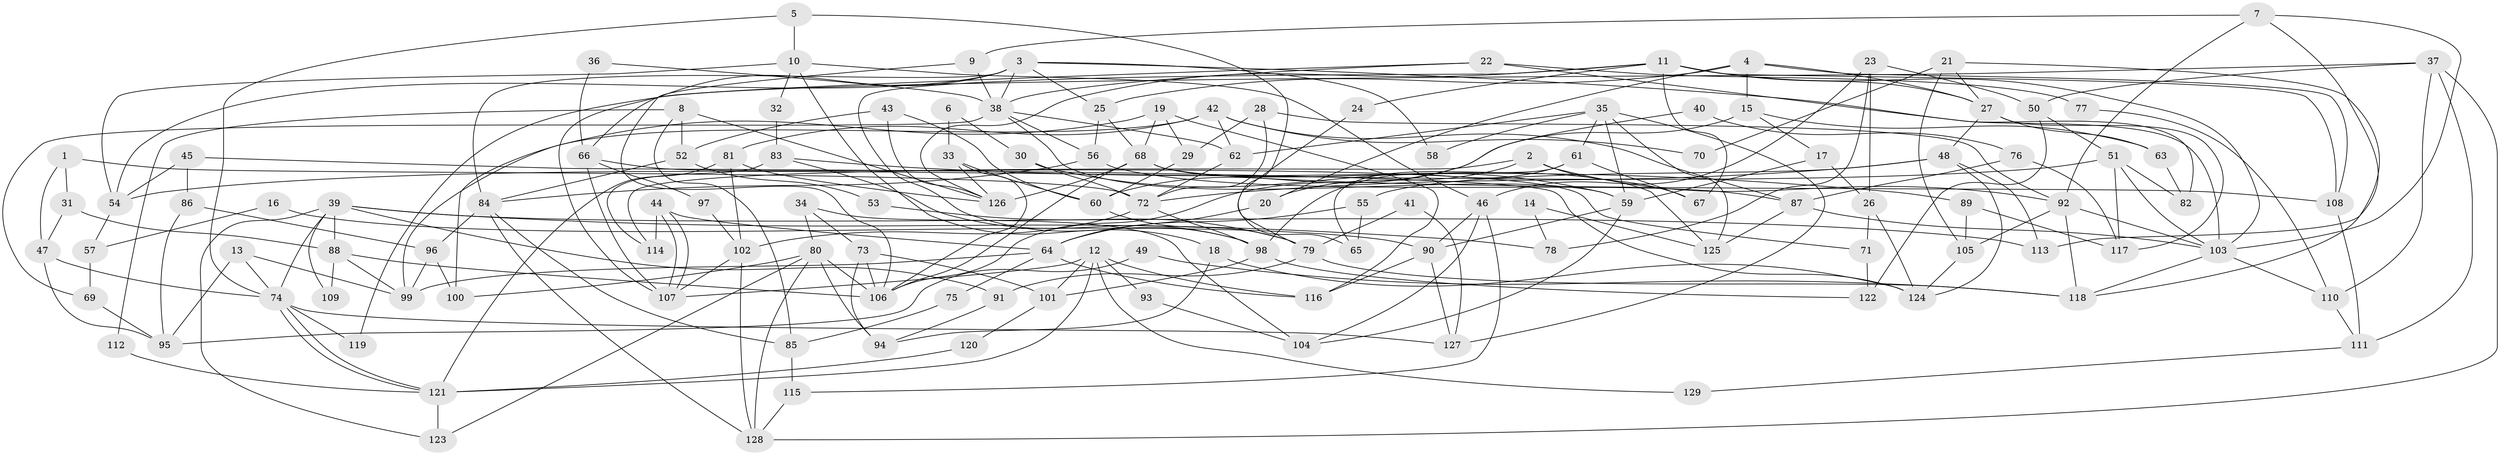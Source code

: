 // Generated by graph-tools (version 1.1) at 2025/11/02/27/25 16:11:19]
// undirected, 129 vertices, 258 edges
graph export_dot {
graph [start="1"]
  node [color=gray90,style=filled];
  1;
  2;
  3;
  4;
  5;
  6;
  7;
  8;
  9;
  10;
  11;
  12;
  13;
  14;
  15;
  16;
  17;
  18;
  19;
  20;
  21;
  22;
  23;
  24;
  25;
  26;
  27;
  28;
  29;
  30;
  31;
  32;
  33;
  34;
  35;
  36;
  37;
  38;
  39;
  40;
  41;
  42;
  43;
  44;
  45;
  46;
  47;
  48;
  49;
  50;
  51;
  52;
  53;
  54;
  55;
  56;
  57;
  58;
  59;
  60;
  61;
  62;
  63;
  64;
  65;
  66;
  67;
  68;
  69;
  70;
  71;
  72;
  73;
  74;
  75;
  76;
  77;
  78;
  79;
  80;
  81;
  82;
  83;
  84;
  85;
  86;
  87;
  88;
  89;
  90;
  91;
  92;
  93;
  94;
  95;
  96;
  97;
  98;
  99;
  100;
  101;
  102;
  103;
  104;
  105;
  106;
  107;
  108;
  109;
  110;
  111;
  112;
  113;
  114;
  115;
  116;
  117;
  118;
  119;
  120;
  121;
  122;
  123;
  124;
  125;
  126;
  127;
  128;
  129;
  1 -- 31;
  1 -- 72;
  1 -- 47;
  2 -- 20;
  2 -- 92;
  2 -- 67;
  2 -- 114;
  3 -- 84;
  3 -- 38;
  3 -- 25;
  3 -- 54;
  3 -- 58;
  3 -- 66;
  3 -- 103;
  4 -- 15;
  4 -- 27;
  4 -- 20;
  4 -- 25;
  4 -- 108;
  5 -- 74;
  5 -- 10;
  5 -- 65;
  6 -- 33;
  6 -- 30;
  7 -- 103;
  7 -- 92;
  7 -- 9;
  7 -- 113;
  8 -- 126;
  8 -- 52;
  8 -- 85;
  8 -- 112;
  9 -- 38;
  9 -- 106;
  10 -- 46;
  10 -- 54;
  10 -- 18;
  10 -- 32;
  11 -- 103;
  11 -- 67;
  11 -- 24;
  11 -- 27;
  11 -- 98;
  11 -- 108;
  11 -- 126;
  12 -- 107;
  12 -- 116;
  12 -- 93;
  12 -- 101;
  12 -- 121;
  12 -- 129;
  13 -- 74;
  13 -- 95;
  13 -- 99;
  14 -- 78;
  14 -- 125;
  15 -- 17;
  15 -- 60;
  15 -- 63;
  16 -- 57;
  16 -- 90;
  17 -- 26;
  17 -- 59;
  18 -- 94;
  18 -- 124;
  19 -- 68;
  19 -- 100;
  19 -- 29;
  19 -- 116;
  20 -- 64;
  21 -- 118;
  21 -- 105;
  21 -- 27;
  21 -- 70;
  22 -- 38;
  22 -- 107;
  22 -- 77;
  22 -- 82;
  23 -- 46;
  23 -- 26;
  23 -- 50;
  23 -- 78;
  24 -- 79;
  25 -- 56;
  25 -- 68;
  26 -- 124;
  26 -- 71;
  27 -- 48;
  27 -- 63;
  27 -- 117;
  28 -- 29;
  28 -- 72;
  28 -- 92;
  29 -- 60;
  30 -- 72;
  30 -- 59;
  31 -- 88;
  31 -- 47;
  32 -- 83;
  33 -- 126;
  33 -- 106;
  33 -- 60;
  34 -- 80;
  34 -- 73;
  34 -- 104;
  35 -- 127;
  35 -- 62;
  35 -- 58;
  35 -- 59;
  35 -- 61;
  35 -- 125;
  36 -- 66;
  36 -- 38;
  37 -- 50;
  37 -- 111;
  37 -- 110;
  37 -- 119;
  37 -- 128;
  38 -- 62;
  38 -- 56;
  38 -- 59;
  38 -- 69;
  39 -- 88;
  39 -- 123;
  39 -- 74;
  39 -- 78;
  39 -- 91;
  39 -- 109;
  39 -- 113;
  40 -- 76;
  40 -- 106;
  41 -- 127;
  41 -- 79;
  42 -- 99;
  42 -- 81;
  42 -- 62;
  42 -- 70;
  42 -- 87;
  43 -- 60;
  43 -- 126;
  43 -- 52;
  44 -- 114;
  44 -- 107;
  44 -- 107;
  44 -- 64;
  45 -- 124;
  45 -- 54;
  45 -- 86;
  46 -- 104;
  46 -- 90;
  46 -- 115;
  47 -- 74;
  47 -- 95;
  48 -- 113;
  48 -- 55;
  48 -- 72;
  48 -- 124;
  49 -- 118;
  49 -- 95;
  50 -- 51;
  50 -- 122;
  51 -- 82;
  51 -- 103;
  51 -- 54;
  51 -- 117;
  52 -- 84;
  52 -- 53;
  53 -- 79;
  54 -- 57;
  55 -- 65;
  55 -- 64;
  56 -- 87;
  56 -- 84;
  57 -- 69;
  59 -- 90;
  59 -- 104;
  60 -- 79;
  61 -- 98;
  61 -- 65;
  61 -- 67;
  62 -- 72;
  63 -- 82;
  64 -- 75;
  64 -- 99;
  64 -- 116;
  66 -- 107;
  66 -- 71;
  66 -- 97;
  68 -- 108;
  68 -- 106;
  68 -- 125;
  68 -- 126;
  69 -- 95;
  71 -- 122;
  72 -- 102;
  72 -- 98;
  73 -- 106;
  73 -- 101;
  73 -- 94;
  74 -- 121;
  74 -- 121;
  74 -- 119;
  74 -- 127;
  75 -- 85;
  76 -- 87;
  76 -- 117;
  77 -- 110;
  79 -- 91;
  79 -- 118;
  80 -- 128;
  80 -- 106;
  80 -- 94;
  80 -- 100;
  80 -- 123;
  81 -- 121;
  81 -- 126;
  81 -- 102;
  83 -- 89;
  83 -- 98;
  83 -- 114;
  84 -- 85;
  84 -- 96;
  84 -- 128;
  85 -- 115;
  86 -- 96;
  86 -- 95;
  87 -- 125;
  87 -- 103;
  88 -- 99;
  88 -- 106;
  88 -- 109;
  89 -- 117;
  89 -- 105;
  90 -- 116;
  90 -- 127;
  91 -- 94;
  92 -- 103;
  92 -- 105;
  92 -- 118;
  93 -- 104;
  96 -- 99;
  96 -- 100;
  97 -- 102;
  98 -- 101;
  98 -- 122;
  101 -- 120;
  102 -- 128;
  102 -- 107;
  103 -- 110;
  103 -- 118;
  105 -- 124;
  108 -- 111;
  110 -- 111;
  111 -- 129;
  112 -- 121;
  115 -- 128;
  120 -- 121;
  121 -- 123;
}
